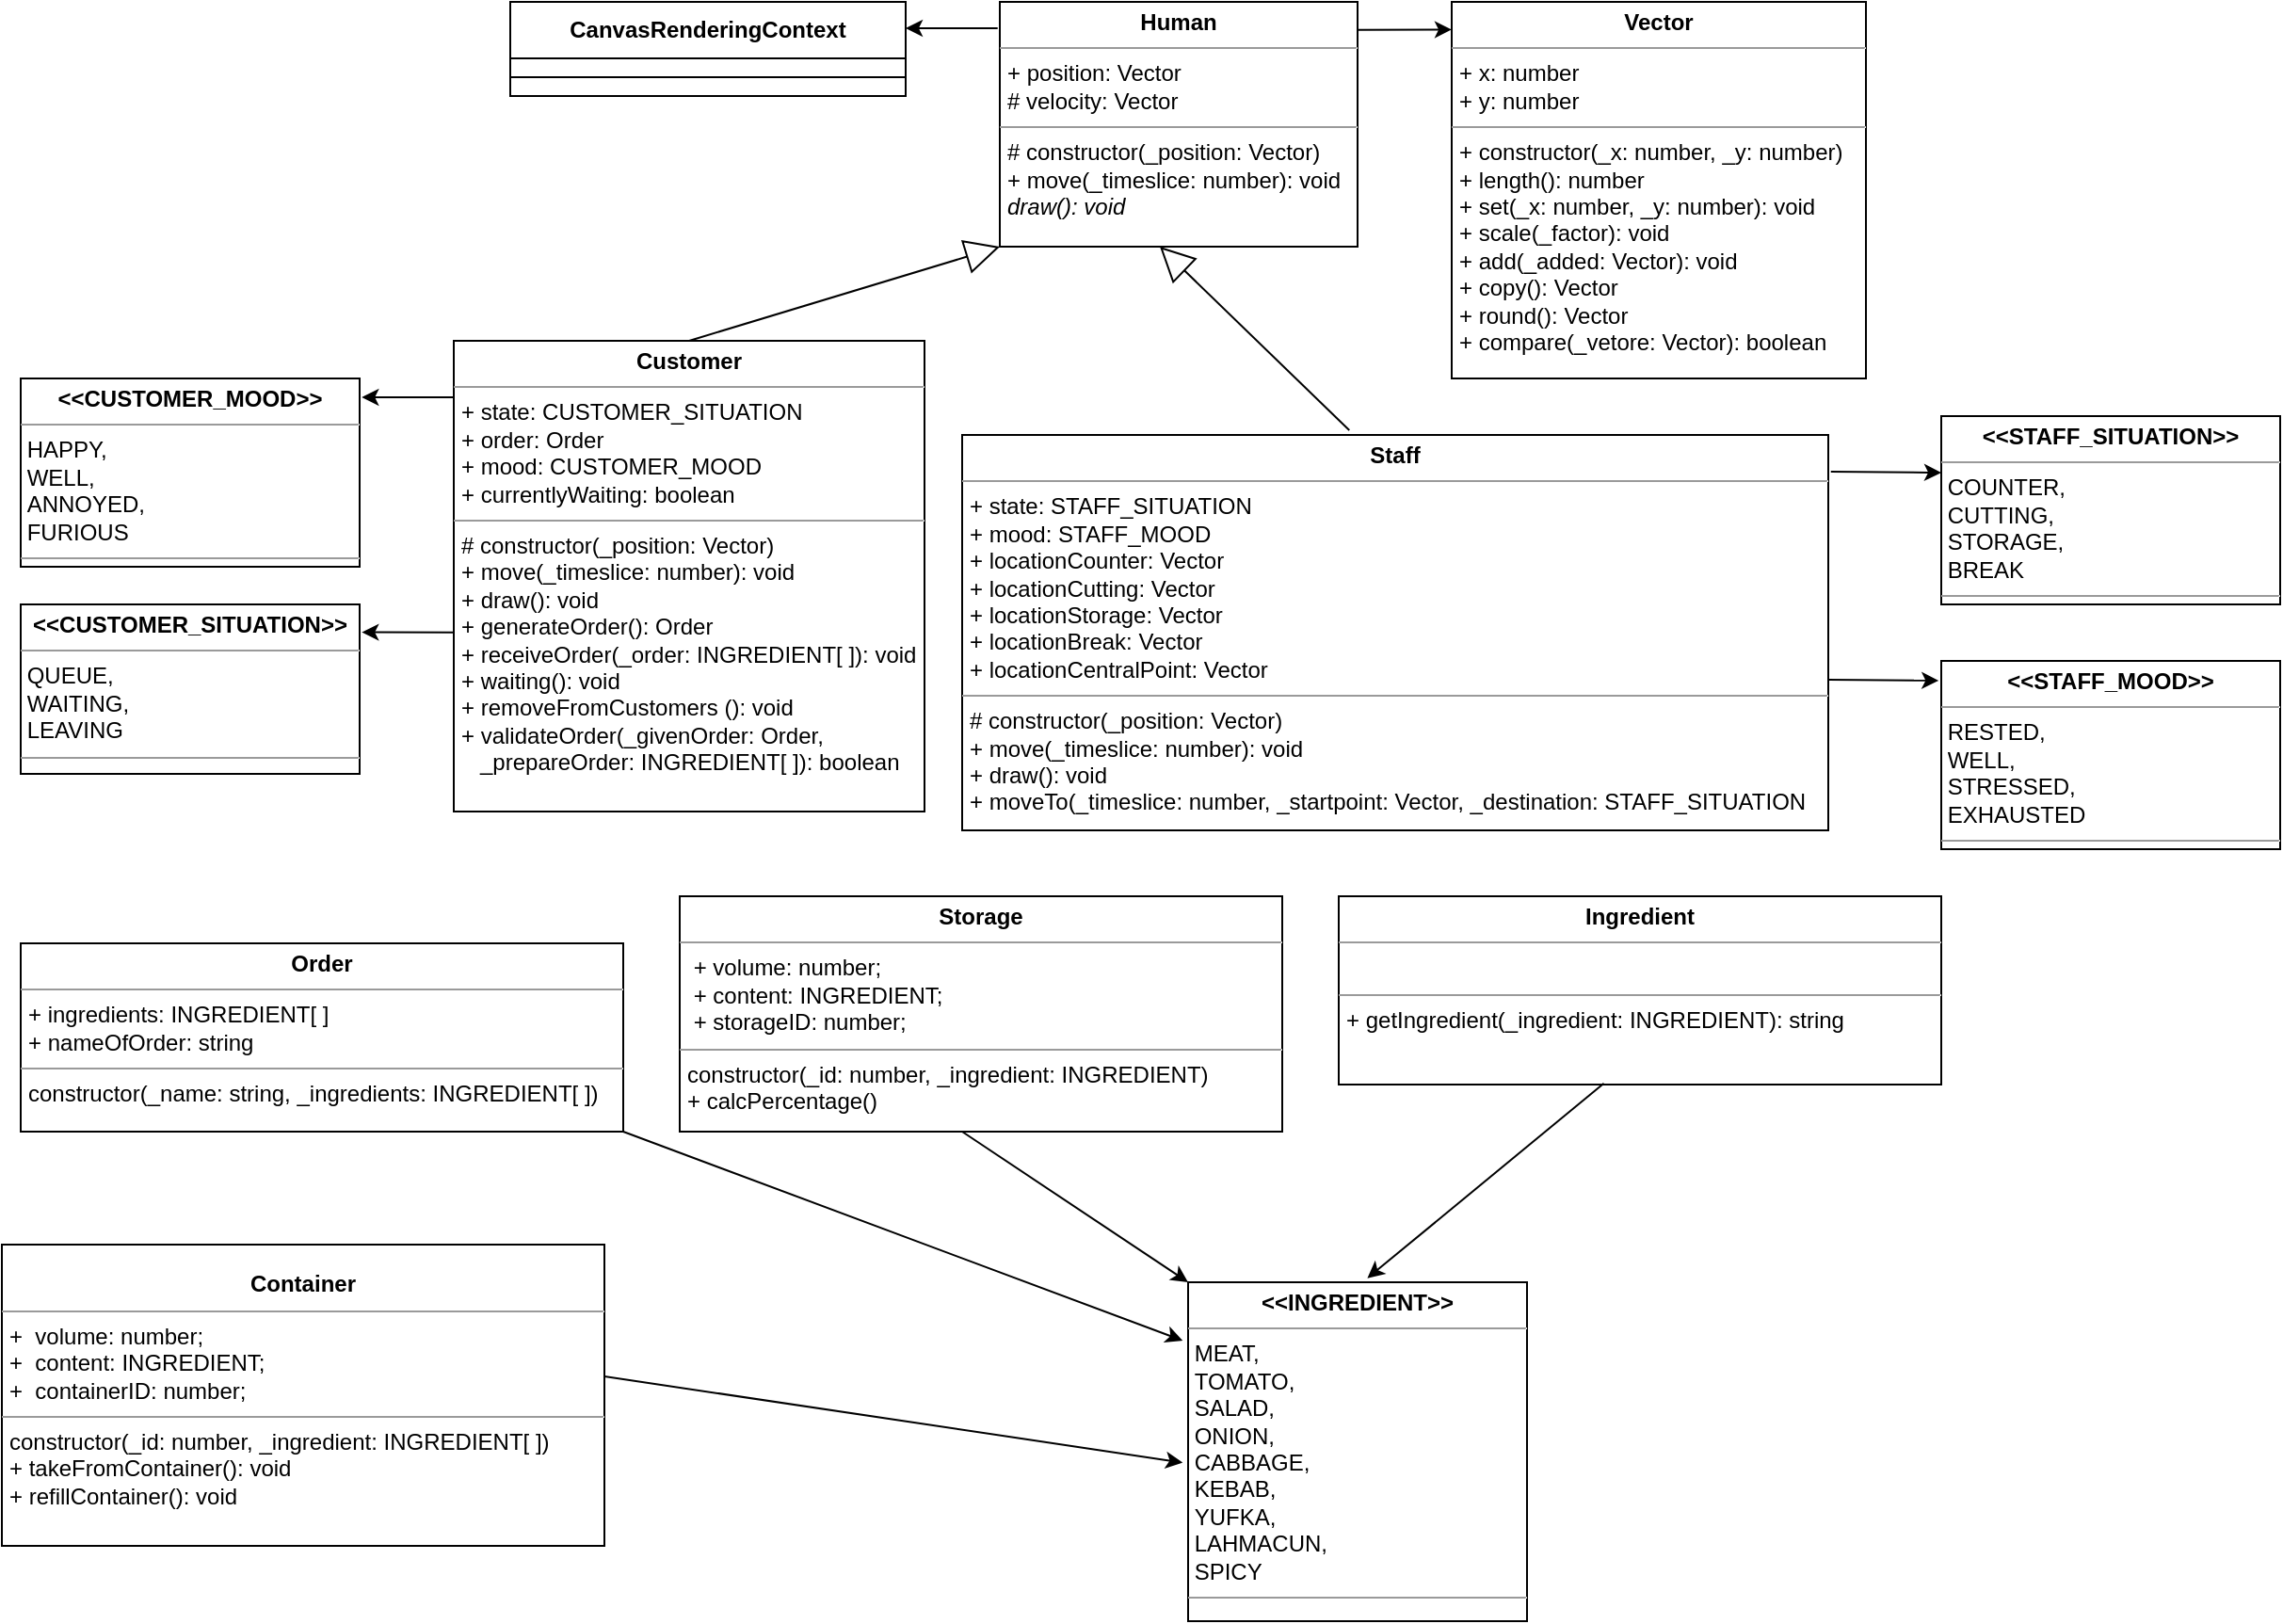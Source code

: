 <mxfile version="15.7.3" type="device"><diagram id="UXJmF1zU5mX6dgFgMT4D" name="Page-1"><mxGraphModel dx="2249" dy="758" grid="1" gridSize="10" guides="1" tooltips="1" connect="1" arrows="1" fold="1" page="1" pageScale="1" pageWidth="827" pageHeight="1169" math="0" shadow="0"><root><mxCell id="0"/><mxCell id="1" parent="0"/><mxCell id="qVe8vO1_5Sx3kvxt5jDK-14" value="&lt;p style=&quot;margin: 0px ; margin-top: 4px ; text-align: center&quot;&gt;&lt;b&gt;Human&lt;/b&gt;&lt;/p&gt;&lt;hr size=&quot;1&quot;&gt;&lt;p style=&quot;margin: 0px ; margin-left: 4px&quot;&gt;+ position: Vector&lt;br&gt;# velocity: Vector&lt;br&gt;&lt;/p&gt;&lt;hr size=&quot;1&quot;&gt;&lt;p style=&quot;margin: 0px ; margin-left: 4px&quot;&gt;# constructor(_position: Vector)&lt;br&gt;+ move(_timeslice: number): void&lt;/p&gt;&lt;p style=&quot;margin: 0px ; margin-left: 4px&quot;&gt;&lt;i&gt;draw(): void&lt;/i&gt;&lt;br&gt;&lt;/p&gt;" style="verticalAlign=top;align=left;overflow=fill;fontSize=12;fontFamily=Helvetica;html=1;" parent="1" vertex="1"><mxGeometry x="320" y="60" width="190" height="130" as="geometry"/></mxCell><mxCell id="qVe8vO1_5Sx3kvxt5jDK-22" value="" style="rounded=0;whiteSpace=wrap;html=1;" parent="1" vertex="1"><mxGeometry x="60" y="70" width="210" height="40" as="geometry"/></mxCell><mxCell id="qVe8vO1_5Sx3kvxt5jDK-21" value="" style="rounded=0;whiteSpace=wrap;html=1;" parent="1" vertex="1"><mxGeometry x="60" y="60" width="210" height="40" as="geometry"/></mxCell><mxCell id="qVe8vO1_5Sx3kvxt5jDK-20" value="&lt;b&gt;CanvasRenderingContext&lt;/b&gt;" style="rounded=0;whiteSpace=wrap;html=1;" parent="1" vertex="1"><mxGeometry x="60" y="60" width="210" height="30" as="geometry"/></mxCell><mxCell id="qVe8vO1_5Sx3kvxt5jDK-23" value="" style="endArrow=classic;html=1;rounded=0;exitX=-0.006;exitY=0.108;exitDx=0;exitDy=0;exitPerimeter=0;" parent="1" source="qVe8vO1_5Sx3kvxt5jDK-14" edge="1"><mxGeometry width="50" height="50" relative="1" as="geometry"><mxPoint x="220" y="140" as="sourcePoint"/><mxPoint x="270" y="74" as="targetPoint"/></mxGeometry></mxCell><mxCell id="qVe8vO1_5Sx3kvxt5jDK-24" value="&lt;p style=&quot;margin: 0px ; margin-top: 4px ; text-align: center&quot;&gt;&lt;b&gt;Vector&lt;/b&gt;&lt;/p&gt;&lt;hr size=&quot;1&quot;&gt;&lt;p style=&quot;margin: 0px ; margin-left: 4px&quot;&gt;+ x: number&lt;br&gt;+ y: number&lt;br&gt;&lt;/p&gt;&lt;hr size=&quot;1&quot;&gt;&lt;p style=&quot;margin: 0px ; margin-left: 4px&quot;&gt;+ constructor(_x: number, _y: number)&lt;br&gt;+ length(): number&lt;/p&gt;&lt;p style=&quot;margin: 0px ; margin-left: 4px&quot;&gt;+ set(_x: number, _y: number): void&lt;/p&gt;&lt;p style=&quot;margin: 0px ; margin-left: 4px&quot;&gt;+ scale(_factor): void&lt;/p&gt;&lt;p style=&quot;margin: 0px ; margin-left: 4px&quot;&gt;+ add(_added: Vector): void&lt;/p&gt;&lt;p style=&quot;margin: 0px ; margin-left: 4px&quot;&gt;+ copy(): Vector&lt;/p&gt;&lt;p style=&quot;margin: 0px ; margin-left: 4px&quot;&gt;+ round(): Vector&lt;/p&gt;&lt;p style=&quot;margin: 0px ; margin-left: 4px&quot;&gt;+ compare(_vetore: Vector): boolean&lt;br&gt;&lt;/p&gt;" style="verticalAlign=top;align=left;overflow=fill;fontSize=12;fontFamily=Helvetica;html=1;" parent="1" vertex="1"><mxGeometry x="560" y="60" width="220" height="200" as="geometry"/></mxCell><mxCell id="qVe8vO1_5Sx3kvxt5jDK-25" value="" style="endArrow=classic;html=1;rounded=0;exitX=1.002;exitY=0.114;exitDx=0;exitDy=0;exitPerimeter=0;" parent="1" source="qVe8vO1_5Sx3kvxt5jDK-14" edge="1"><mxGeometry width="50" height="50" relative="1" as="geometry"><mxPoint x="520" y="75" as="sourcePoint"/><mxPoint x="560" y="74.71" as="targetPoint"/></mxGeometry></mxCell><mxCell id="qVe8vO1_5Sx3kvxt5jDK-26" value="&lt;p style=&quot;margin: 0px ; margin-top: 4px ; text-align: center&quot;&gt;&lt;b&gt;Customer&lt;/b&gt;&lt;/p&gt;&lt;hr size=&quot;1&quot;&gt;&lt;p style=&quot;margin: 0px ; margin-left: 4px&quot;&gt;+ state: CUSTOMER_SITUATION&lt;br&gt;+ order: Order&lt;/p&gt;&lt;p style=&quot;margin: 0px ; margin-left: 4px&quot;&gt;+ mood: CUSTOMER_MOOD&lt;/p&gt;&lt;p style=&quot;margin: 0px ; margin-left: 4px&quot;&gt;+ currentlyWaiting: boolean&lt;br&gt;&lt;/p&gt;&lt;hr size=&quot;1&quot;&gt;&lt;p style=&quot;margin: 0px ; margin-left: 4px&quot;&gt;# constructor(_position: Vector)&lt;br&gt;+ move(_timeslice: number): void&lt;/p&gt;&lt;p style=&quot;margin: 0px ; margin-left: 4px&quot;&gt;+ draw(): void&lt;/p&gt;&lt;p style=&quot;margin: 0px ; margin-left: 4px&quot;&gt;+ generateOrder(): Order&lt;/p&gt;&lt;p style=&quot;margin: 0px ; margin-left: 4px&quot;&gt;+ receiveOrder(_order: INGREDIENT[ ]): void&lt;/p&gt;&lt;p style=&quot;margin: 0px ; margin-left: 4px&quot;&gt;+ waiting(): void&lt;/p&gt;&lt;p style=&quot;margin: 0px ; margin-left: 4px&quot;&gt;+ removeFromCustomers (): void&lt;br&gt;&lt;/p&gt;&lt;p style=&quot;margin: 0px ; margin-left: 4px&quot;&gt;+ validateOrder(_givenOrder: Order, &lt;br&gt;&lt;/p&gt;&lt;p style=&quot;margin: 0px ; margin-left: 4px&quot;&gt;&amp;nbsp;&amp;nbsp; _prepareOrder: INGREDIENT[ ]): boolean&lt;br&gt;&lt;/p&gt;" style="verticalAlign=top;align=left;overflow=fill;fontSize=12;fontFamily=Helvetica;html=1;" parent="1" vertex="1"><mxGeometry x="30" y="240" width="250" height="250" as="geometry"/></mxCell><mxCell id="qVe8vO1_5Sx3kvxt5jDK-27" value="&lt;p style=&quot;margin: 0px ; margin-top: 4px ; text-align: center&quot;&gt;&lt;b&gt;Staff&lt;/b&gt;&lt;/p&gt;&lt;hr size=&quot;1&quot;&gt;&lt;p style=&quot;margin: 0px ; margin-left: 4px&quot;&gt;+ state: STAFF_SITUATION&lt;/p&gt;&lt;p style=&quot;margin: 0px ; margin-left: 4px&quot;&gt;+ mood: STAFF_MOOD&lt;/p&gt;&lt;p style=&quot;margin: 0px ; margin-left: 4px&quot;&gt;+ locationCounter: Vector&lt;/p&gt;&lt;p style=&quot;margin: 0px ; margin-left: 4px&quot;&gt;+ locationCutting: Vector&lt;/p&gt;&lt;p style=&quot;margin: 0px ; margin-left: 4px&quot;&gt;+ locationStorage: Vector&lt;/p&gt;&lt;p style=&quot;margin: 0px ; margin-left: 4px&quot;&gt;+ locationBreak: Vector&lt;/p&gt;&lt;p style=&quot;margin: 0px ; margin-left: 4px&quot;&gt;+ locationCentralPoint: Vector&lt;/p&gt;&lt;hr size=&quot;1&quot;&gt;&lt;p style=&quot;margin: 0px ; margin-left: 4px&quot;&gt;# constructor(_position: Vector)&lt;br&gt;+ move(_timeslice: number): void&lt;/p&gt;&lt;p style=&quot;margin: 0px ; margin-left: 4px&quot;&gt;+ draw(): void&lt;/p&gt;&lt;p style=&quot;margin: 0px ; margin-left: 4px&quot;&gt;+ moveTo(_timeslice: number, _startpoint: Vector, _destination: STAFF_SITUATION&lt;br&gt;&lt;/p&gt;" style="verticalAlign=top;align=left;overflow=fill;fontSize=12;fontFamily=Helvetica;html=1;" parent="1" vertex="1"><mxGeometry x="300" y="290" width="460" height="210" as="geometry"/></mxCell><mxCell id="qVe8vO1_5Sx3kvxt5jDK-28" value="" style="endArrow=block;endSize=16;endFill=0;html=1;rounded=0;exitX=0.5;exitY=0;exitDx=0;exitDy=0;entryX=0;entryY=1;entryDx=0;entryDy=0;" parent="1" source="qVe8vO1_5Sx3kvxt5jDK-26" target="qVe8vO1_5Sx3kvxt5jDK-14" edge="1"><mxGeometry width="160" relative="1" as="geometry"><mxPoint x="170" y="200" as="sourcePoint"/><mxPoint x="330" y="200" as="targetPoint"/></mxGeometry></mxCell><mxCell id="qVe8vO1_5Sx3kvxt5jDK-29" value="" style="endArrow=block;endSize=16;endFill=0;html=1;rounded=0;exitX=0.447;exitY=-0.012;exitDx=0;exitDy=0;exitPerimeter=0;" parent="1" source="qVe8vO1_5Sx3kvxt5jDK-27" edge="1"><mxGeometry width="160" relative="1" as="geometry"><mxPoint x="260" y="240" as="sourcePoint"/><mxPoint x="405" y="190" as="targetPoint"/></mxGeometry></mxCell><mxCell id="3-UK0KexjdkFm67tpkjN-1" value="&lt;p style=&quot;margin: 0px ; margin-top: 4px ; text-align: center&quot;&gt;&lt;b&gt;Order&lt;/b&gt;&lt;/p&gt;&lt;hr size=&quot;1&quot;&gt;&lt;p style=&quot;margin: 0px ; margin-left: 4px&quot;&gt;+ ingredients: INGREDIENT[ ]&lt;br&gt;+ nameOfOrder: string&lt;br&gt;&lt;/p&gt;&lt;hr size=&quot;1&quot;&gt;&lt;p style=&quot;margin: 0px ; margin-left: 4px&quot;&gt;constructor(_name: string, _ingredients: INGREDIENT[ ])&lt;/p&gt;" style="verticalAlign=top;align=left;overflow=fill;fontSize=12;fontFamily=Helvetica;html=1;" vertex="1" parent="1"><mxGeometry x="-200" y="560" width="320" height="100" as="geometry"/></mxCell><mxCell id="3-UK0KexjdkFm67tpkjN-2" value="&lt;p style=&quot;margin: 0px ; margin-top: 4px ; text-align: center&quot;&gt;&lt;b&gt;&amp;lt;&amp;lt;CUSTOMER_SITUATION&amp;gt;&amp;gt;&lt;/b&gt;&lt;/p&gt;&lt;hr size=&quot;1&quot;&gt;&lt;div align=&quot;left&quot;&gt;&amp;nbsp;QUEUE, &lt;br&gt;&lt;/div&gt;&lt;div align=&quot;left&quot;&gt;&amp;nbsp;WAITING, &lt;br&gt;&lt;/div&gt;&lt;div align=&quot;left&quot;&gt;&amp;nbsp;LEAVING&lt;/div&gt;&lt;hr size=&quot;1&quot;&gt;&lt;p style=&quot;margin: 0px ; margin-left: 4px&quot;&gt;&lt;br&gt;&lt;/p&gt;" style="verticalAlign=top;align=left;overflow=fill;fontSize=12;fontFamily=Helvetica;html=1;" vertex="1" parent="1"><mxGeometry x="-200" y="380" width="180" height="90" as="geometry"/></mxCell><mxCell id="3-UK0KexjdkFm67tpkjN-3" value="&lt;p style=&quot;margin: 0px ; margin-top: 4px ; text-align: center&quot;&gt;&lt;b&gt;&amp;lt;&amp;lt;STAFF_SITUATION&amp;gt;&amp;gt;&lt;/b&gt;&lt;/p&gt;&lt;hr size=&quot;1&quot;&gt;&amp;nbsp;COUNTER,&lt;br&gt;&amp;nbsp;CUTTING,&lt;br&gt;&amp;nbsp;STORAGE,&lt;br&gt;&amp;nbsp;BREAK&lt;hr size=&quot;1&quot;&gt;&lt;p style=&quot;margin: 0px ; margin-left: 4px&quot;&gt;&lt;br&gt;&lt;/p&gt;" style="verticalAlign=top;align=left;overflow=fill;fontSize=12;fontFamily=Helvetica;html=1;" vertex="1" parent="1"><mxGeometry x="820" y="280" width="180" height="100" as="geometry"/></mxCell><mxCell id="3-UK0KexjdkFm67tpkjN-4" value="&lt;p style=&quot;margin: 0px ; margin-top: 4px ; text-align: center&quot;&gt;&lt;b&gt;&amp;lt;&amp;lt;CUSTOMER_MOOD&amp;gt;&amp;gt;&lt;/b&gt;&lt;/p&gt;&lt;hr size=&quot;1&quot;&gt;&lt;div align=&quot;left&quot;&gt;&amp;nbsp;HAPPY, &lt;br&gt;&lt;/div&gt;&lt;div align=&quot;left&quot;&gt;&amp;nbsp;WELL, &lt;br&gt;&lt;/div&gt;&lt;div align=&quot;left&quot;&gt;&amp;nbsp;ANNOYED,&lt;/div&gt;&amp;nbsp;FURIOUS&lt;hr size=&quot;1&quot;&gt;&lt;p style=&quot;margin: 0px ; margin-left: 4px&quot;&gt;&lt;br&gt;&lt;/p&gt;" style="verticalAlign=top;align=left;overflow=fill;fontSize=12;fontFamily=Helvetica;html=1;" vertex="1" parent="1"><mxGeometry x="-200" y="260" width="180" height="100" as="geometry"/></mxCell><mxCell id="3-UK0KexjdkFm67tpkjN-5" value="&lt;p style=&quot;margin: 0px ; margin-top: 4px ; text-align: center&quot;&gt;&lt;b&gt;&amp;lt;&amp;lt;STAFF_MOOD&amp;gt;&amp;gt;&lt;/b&gt;&lt;/p&gt;&lt;hr size=&quot;1&quot;&gt;&amp;nbsp;RESTED,&lt;br&gt;&amp;nbsp;WELL,&lt;br&gt;&amp;nbsp;STRESSED,&lt;br&gt;&lt;div align=&quot;left&quot;&gt;&amp;nbsp;EXHAUSTED&lt;/div&gt;&lt;hr size=&quot;1&quot;&gt;&lt;p style=&quot;margin: 0px ; margin-left: 4px&quot;&gt;&lt;br&gt;&lt;/p&gt;" style="verticalAlign=top;align=left;overflow=fill;fontSize=12;fontFamily=Helvetica;html=1;" vertex="1" parent="1"><mxGeometry x="820" y="410" width="180" height="100" as="geometry"/></mxCell><mxCell id="3-UK0KexjdkFm67tpkjN-6" value="" style="endArrow=classic;html=1;rounded=0;exitX=-0.006;exitY=0.108;exitDx=0;exitDy=0;exitPerimeter=0;" edge="1" parent="1"><mxGeometry width="50" height="50" relative="1" as="geometry"><mxPoint x="30.0" y="270.04" as="sourcePoint"/><mxPoint x="-18.86" y="270.0" as="targetPoint"/></mxGeometry></mxCell><mxCell id="3-UK0KexjdkFm67tpkjN-7" value="" style="endArrow=classic;html=1;rounded=0;exitX=-0.006;exitY=0.108;exitDx=0;exitDy=0;exitPerimeter=0;" edge="1" parent="1"><mxGeometry width="50" height="50" relative="1" as="geometry"><mxPoint x="30" y="394.84" as="sourcePoint"/><mxPoint x="-18.86" y="394.8" as="targetPoint"/></mxGeometry></mxCell><mxCell id="3-UK0KexjdkFm67tpkjN-8" value="" style="endArrow=classic;html=1;rounded=0;exitX=1.003;exitY=0.093;exitDx=0;exitDy=0;exitPerimeter=0;" edge="1" parent="1" source="qVe8vO1_5Sx3kvxt5jDK-27"><mxGeometry width="50" height="50" relative="1" as="geometry"><mxPoint x="770.38" y="310.11" as="sourcePoint"/><mxPoint x="820" y="310" as="targetPoint"/></mxGeometry></mxCell><mxCell id="3-UK0KexjdkFm67tpkjN-9" value="" style="endArrow=classic;html=1;rounded=0;exitX=1.003;exitY=0.093;exitDx=0;exitDy=0;exitPerimeter=0;" edge="1" parent="1"><mxGeometry width="50" height="50" relative="1" as="geometry"><mxPoint x="760.0" y="420" as="sourcePoint"/><mxPoint x="818.62" y="420.47" as="targetPoint"/></mxGeometry></mxCell><mxCell id="3-UK0KexjdkFm67tpkjN-10" value="&lt;p style=&quot;margin: 0px ; margin-top: 4px ; text-align: center&quot;&gt;&lt;b&gt;Storage&lt;/b&gt;&lt;/p&gt;&lt;hr size=&quot;1&quot;&gt;&lt;p style=&quot;margin: 0px ; margin-left: 4px&quot;&gt;&amp;nbsp;+ volume: number;&lt;br&gt;&amp;nbsp;+ content: INGREDIENT;&lt;br&gt;&amp;nbsp;+ storageID: number;&lt;br&gt;&lt;/p&gt;&lt;hr size=&quot;1&quot;&gt;&lt;p style=&quot;margin: 0px ; margin-left: 4px&quot;&gt;constructor(_id: number, _ingredient: INGREDIENT)&lt;/p&gt;&lt;p style=&quot;margin: 0px ; margin-left: 4px&quot;&gt;+ calcPercentage()&lt;br&gt;&lt;/p&gt;" style="verticalAlign=top;align=left;overflow=fill;fontSize=12;fontFamily=Helvetica;html=1;" vertex="1" parent="1"><mxGeometry x="150" y="535" width="320" height="125" as="geometry"/></mxCell><mxCell id="3-UK0KexjdkFm67tpkjN-11" value="&lt;p style=&quot;margin: 0px ; margin-top: 4px ; text-align: center&quot;&gt;&lt;b&gt;Ingredient&lt;/b&gt;&lt;/p&gt;&lt;hr size=&quot;1&quot;&gt;&lt;p style=&quot;margin: 0px ; margin-left: 4px&quot;&gt;&lt;br&gt;&lt;/p&gt;&lt;hr size=&quot;1&quot;&gt;&lt;p style=&quot;margin: 0px ; margin-left: 4px&quot;&gt;+ getIngredient(_ingredient: INGREDIENT): string&lt;br&gt;&lt;/p&gt;" style="verticalAlign=top;align=left;overflow=fill;fontSize=12;fontFamily=Helvetica;html=1;" vertex="1" parent="1"><mxGeometry x="500" y="535" width="320" height="100" as="geometry"/></mxCell><mxCell id="3-UK0KexjdkFm67tpkjN-12" value="&lt;p style=&quot;margin: 0px ; margin-top: 4px ; text-align: center&quot;&gt;&lt;b&gt;&amp;lt;&amp;lt;INGREDIENT&amp;gt;&amp;gt;&lt;/b&gt;&lt;/p&gt;&lt;hr size=&quot;1&quot;&gt;&lt;div&gt;&amp;nbsp;MEAT,&lt;/div&gt;&lt;div&gt;&amp;nbsp;TOMATO,&lt;/div&gt;&lt;div&gt;&amp;nbsp;SALAD,&lt;/div&gt;&lt;div&gt;&amp;nbsp;ONION,&lt;/div&gt;&lt;div&gt;&amp;nbsp;CABBAGE,&lt;/div&gt;&lt;div&gt;&amp;nbsp;KEBAB,&lt;/div&gt;&lt;div&gt;&amp;nbsp;YUFKA,&lt;/div&gt;&lt;div&gt;&amp;nbsp;LAHMACUN,&lt;/div&gt;&lt;div&gt;&amp;nbsp;SPICY&lt;/div&gt;&lt;hr size=&quot;1&quot;&gt;&lt;p style=&quot;margin: 0px ; margin-left: 4px&quot;&gt;&lt;br&gt;&lt;/p&gt;" style="verticalAlign=top;align=left;overflow=fill;fontSize=12;fontFamily=Helvetica;html=1;" vertex="1" parent="1"><mxGeometry x="420" y="740" width="180" height="180" as="geometry"/></mxCell><mxCell id="3-UK0KexjdkFm67tpkjN-14" value="&lt;div align=&quot;center&quot;&gt;&lt;b&gt;&lt;br&gt;&lt;/b&gt;&lt;/div&gt;&lt;div align=&quot;center&quot;&gt;&lt;b&gt;Container&lt;/b&gt;&lt;/div&gt;&lt;hr size=&quot;1&quot;&gt;&lt;p style=&quot;margin: 0px ; margin-left: 4px&quot;&gt;+&amp;nbsp; volume: number;&lt;br&gt;+&amp;nbsp; content: INGREDIENT;&lt;br&gt;+&amp;nbsp; containerID: number;&lt;br&gt;&lt;/p&gt;&lt;hr size=&quot;1&quot;&gt;&lt;p style=&quot;margin: 0px ; margin-left: 4px&quot;&gt;constructor(_id: number, _ingredient: INGREDIENT[ ])&lt;/p&gt;&lt;p style=&quot;margin: 0px ; margin-left: 4px&quot;&gt;+ takeFromContainer(): void&lt;/p&gt;&lt;p style=&quot;margin: 0px ; margin-left: 4px&quot;&gt;+ refillContainer(): void&lt;br&gt;&lt;/p&gt;" style="verticalAlign=top;align=left;overflow=fill;fontSize=12;fontFamily=Helvetica;html=1;" vertex="1" parent="1"><mxGeometry x="-210" y="720" width="320" height="160" as="geometry"/></mxCell><mxCell id="3-UK0KexjdkFm67tpkjN-15" value="" style="endArrow=classic;html=1;rounded=0;exitX=0.44;exitY=0.994;exitDx=0;exitDy=0;exitPerimeter=0;entryX=0.529;entryY=-0.012;entryDx=0;entryDy=0;entryPerimeter=0;" edge="1" parent="1" source="3-UK0KexjdkFm67tpkjN-11" target="3-UK0KexjdkFm67tpkjN-12"><mxGeometry width="50" height="50" relative="1" as="geometry"><mxPoint x="700" y="720" as="sourcePoint"/><mxPoint x="758.62" y="720.47" as="targetPoint"/></mxGeometry></mxCell><mxCell id="3-UK0KexjdkFm67tpkjN-16" value="" style="endArrow=classic;html=1;rounded=0;exitX=0.44;exitY=0.994;exitDx=0;exitDy=0;exitPerimeter=0;entryX=0;entryY=0;entryDx=0;entryDy=0;" edge="1" parent="1" target="3-UK0KexjdkFm67tpkjN-12"><mxGeometry width="50" height="50" relative="1" as="geometry"><mxPoint x="300.0" y="660.0" as="sourcePoint"/><mxPoint x="174.42" y="763.44" as="targetPoint"/></mxGeometry></mxCell><mxCell id="3-UK0KexjdkFm67tpkjN-17" value="" style="endArrow=classic;html=1;rounded=0;exitX=0.44;exitY=0.994;exitDx=0;exitDy=0;exitPerimeter=0;entryX=-0.016;entryY=0.172;entryDx=0;entryDy=0;entryPerimeter=0;" edge="1" parent="1" target="3-UK0KexjdkFm67tpkjN-12"><mxGeometry width="50" height="50" relative="1" as="geometry"><mxPoint x="120" y="660" as="sourcePoint"/><mxPoint x="240" y="740" as="targetPoint"/></mxGeometry></mxCell><mxCell id="3-UK0KexjdkFm67tpkjN-18" value="" style="endArrow=classic;html=1;rounded=0;exitX=0.44;exitY=0.994;exitDx=0;exitDy=0;exitPerimeter=0;entryX=-0.016;entryY=0.532;entryDx=0;entryDy=0;entryPerimeter=0;" edge="1" parent="1" target="3-UK0KexjdkFm67tpkjN-12"><mxGeometry width="50" height="50" relative="1" as="geometry"><mxPoint x="110" y="790" as="sourcePoint"/><mxPoint x="407.12" y="900.96" as="targetPoint"/></mxGeometry></mxCell></root></mxGraphModel></diagram></mxfile>